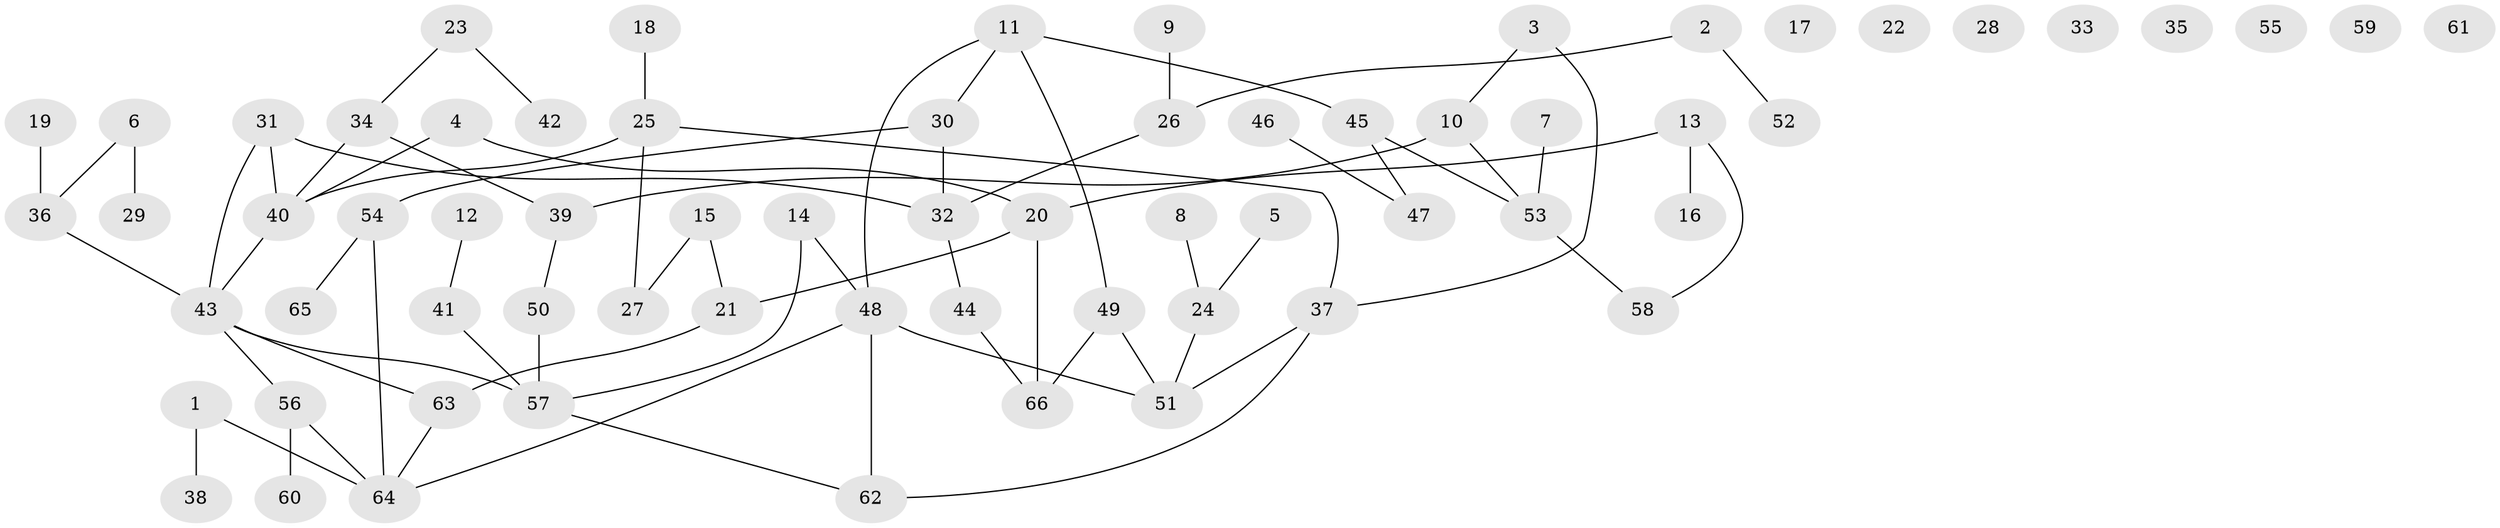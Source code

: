 // coarse degree distribution, {4: 0.15151515151515152, 3: 0.2727272727272727, 1: 0.2727272727272727, 2: 0.15151515151515152, 5: 0.12121212121212122, 6: 0.030303030303030304}
// Generated by graph-tools (version 1.1) at 2025/35/03/04/25 23:35:58]
// undirected, 66 vertices, 74 edges
graph export_dot {
  node [color=gray90,style=filled];
  1;
  2;
  3;
  4;
  5;
  6;
  7;
  8;
  9;
  10;
  11;
  12;
  13;
  14;
  15;
  16;
  17;
  18;
  19;
  20;
  21;
  22;
  23;
  24;
  25;
  26;
  27;
  28;
  29;
  30;
  31;
  32;
  33;
  34;
  35;
  36;
  37;
  38;
  39;
  40;
  41;
  42;
  43;
  44;
  45;
  46;
  47;
  48;
  49;
  50;
  51;
  52;
  53;
  54;
  55;
  56;
  57;
  58;
  59;
  60;
  61;
  62;
  63;
  64;
  65;
  66;
  1 -- 38;
  1 -- 64;
  2 -- 26;
  2 -- 52;
  3 -- 10;
  3 -- 37;
  4 -- 20;
  4 -- 40;
  5 -- 24;
  6 -- 29;
  6 -- 36;
  7 -- 53;
  8 -- 24;
  9 -- 26;
  10 -- 39;
  10 -- 53;
  11 -- 30;
  11 -- 45;
  11 -- 48;
  11 -- 49;
  12 -- 41;
  13 -- 16;
  13 -- 20;
  13 -- 58;
  14 -- 48;
  14 -- 57;
  15 -- 21;
  15 -- 27;
  18 -- 25;
  19 -- 36;
  20 -- 21;
  20 -- 66;
  21 -- 63;
  23 -- 34;
  23 -- 42;
  24 -- 51;
  25 -- 27;
  25 -- 37;
  25 -- 40;
  26 -- 32;
  30 -- 32;
  30 -- 54;
  31 -- 32;
  31 -- 40;
  31 -- 43;
  32 -- 44;
  34 -- 39;
  34 -- 40;
  36 -- 43;
  37 -- 51;
  37 -- 62;
  39 -- 50;
  40 -- 43;
  41 -- 57;
  43 -- 56;
  43 -- 57;
  43 -- 63;
  44 -- 66;
  45 -- 47;
  45 -- 53;
  46 -- 47;
  48 -- 51;
  48 -- 62;
  48 -- 64;
  49 -- 51;
  49 -- 66;
  50 -- 57;
  53 -- 58;
  54 -- 64;
  54 -- 65;
  56 -- 60;
  56 -- 64;
  57 -- 62;
  63 -- 64;
}
